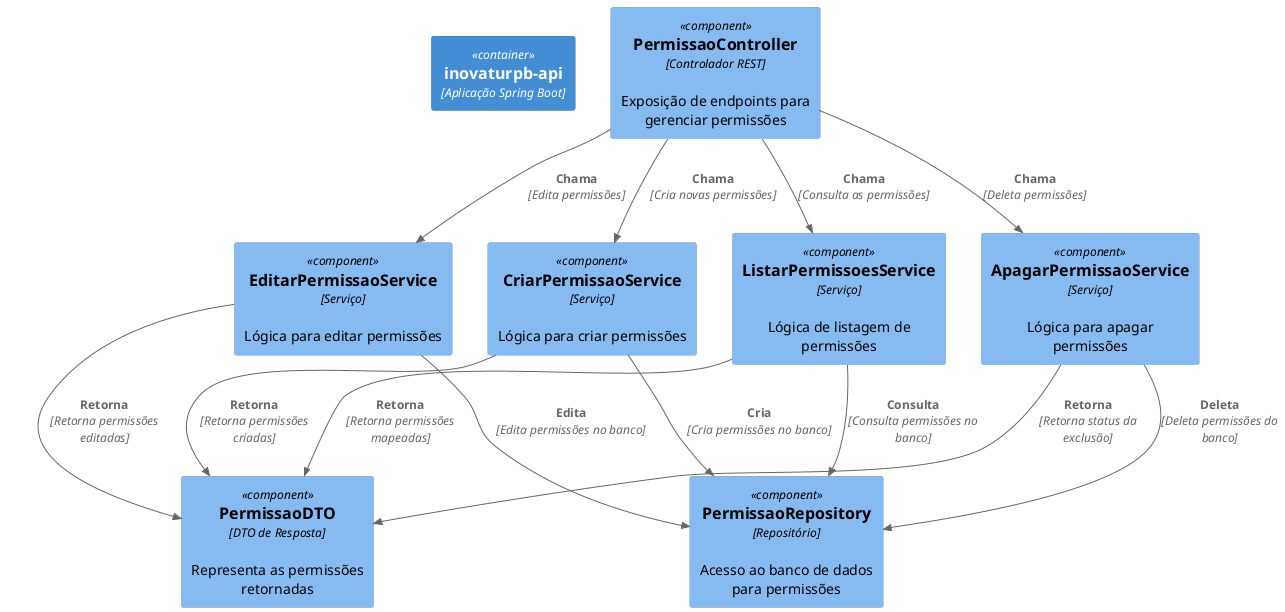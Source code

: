 @startuml
!define C4_COMPONENT
!include <C4/C4_Component.puml>

Container(app, "inovaturpb-api", "Aplicação Spring Boot")

' Controlador principal
Component(controller, "PermissaoController", "Controlador REST", "Exposição de endpoints para gerenciar permissões")

' Serviço principal de listagem de permissões
Component(serviceList, "ListarPermissoesService", "Serviço", "Lógica de listagem de permissões")

' Serviço de criação de permissões
Component(serviceCreate, "CriarPermissaoService", "Serviço", "Lógica para criar permissões")

' Serviço de edição de permissões
Component(serviceEdit, "EditarPermissaoService", "Serviço", "Lógica para editar permissões")

' Serviço de apagamento de permissões
Component(serviceDelete, "ApagarPermissaoService", "Serviço", "Lógica para apagar permissões")

' DTO de resposta
Component(dto, "PermissaoDTO", "DTO de Resposta", "Representa as permissões retornadas")

' Repositório
Component(repo, "PermissaoRepository", "Repositório", "Acesso ao banco de dados para permissões")

' Relacionamentos
Rel(controller, serviceList, "Chama", "Consulta as permissões")
Rel(controller, serviceCreate, "Chama", "Cria novas permissões")
Rel(controller, serviceEdit, "Chama", "Edita permissões")
Rel(controller, serviceDelete, "Chama", "Deleta permissões")
Rel(serviceList, repo, "Consulta", "Consulta permissões no banco")
Rel(serviceCreate, repo, "Cria", "Cria permissões no banco")
Rel(serviceEdit, repo, "Edita", "Edita permissões no banco")
Rel(serviceDelete, repo, "Deleta", "Deleta permissões do banco")
Rel(serviceList, dto, "Retorna", "Retorna permissões mapeadas")
Rel(serviceCreate, dto, "Retorna", "Retorna permissões criadas")
Rel(serviceEdit, dto, "Retorna", "Retorna permissões editadas")
Rel(serviceDelete, dto, "Retorna", "Retorna status da exclusão")

@enduml
